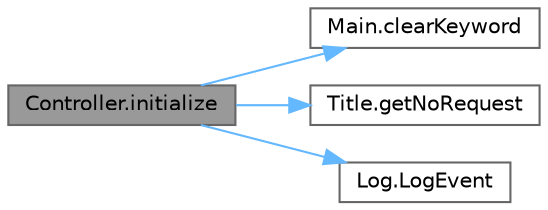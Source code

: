 digraph "Controller.initialize"
{
 // LATEX_PDF_SIZE
  bgcolor="transparent";
  edge [fontname=Helvetica,fontsize=10,labelfontname=Helvetica,labelfontsize=10];
  node [fontname=Helvetica,fontsize=10,shape=box,height=0.2,width=0.4];
  rankdir="LR";
  Node1 [id="Node000001",label="Controller.initialize",height=0.2,width=0.4,color="gray40", fillcolor="grey60", style="filled", fontcolor="black",tooltip=" "];
  Node1 -> Node2 [id="edge1_Node000001_Node000002",color="steelblue1",style="solid",tooltip=" "];
  Node2 [id="Node000002",label="Main.clearKeyword",height=0.2,width=0.4,color="grey40", fillcolor="white", style="filled",URL="$class_main.html#a898d7cdd51ad403f13e5ab397206bd1a",tooltip=" "];
  Node1 -> Node3 [id="edge2_Node000001_Node000003",color="steelblue1",style="solid",tooltip=" "];
  Node3 [id="Node000003",label="Title.getNoRequest",height=0.2,width=0.4,color="grey40", fillcolor="white", style="filled",URL="$class_title.html#aee0c529b1a695f0b297e019352d1ccae",tooltip=" "];
  Node1 -> Node4 [id="edge3_Node000001_Node000004",color="steelblue1",style="solid",tooltip=" "];
  Node4 [id="Node000004",label="Log.LogEvent",height=0.2,width=0.4,color="grey40", fillcolor="white", style="filled",URL="$class_log.html#a6bd6b71c028acf6901ef62a6473e9fd4",tooltip=" "];
}
